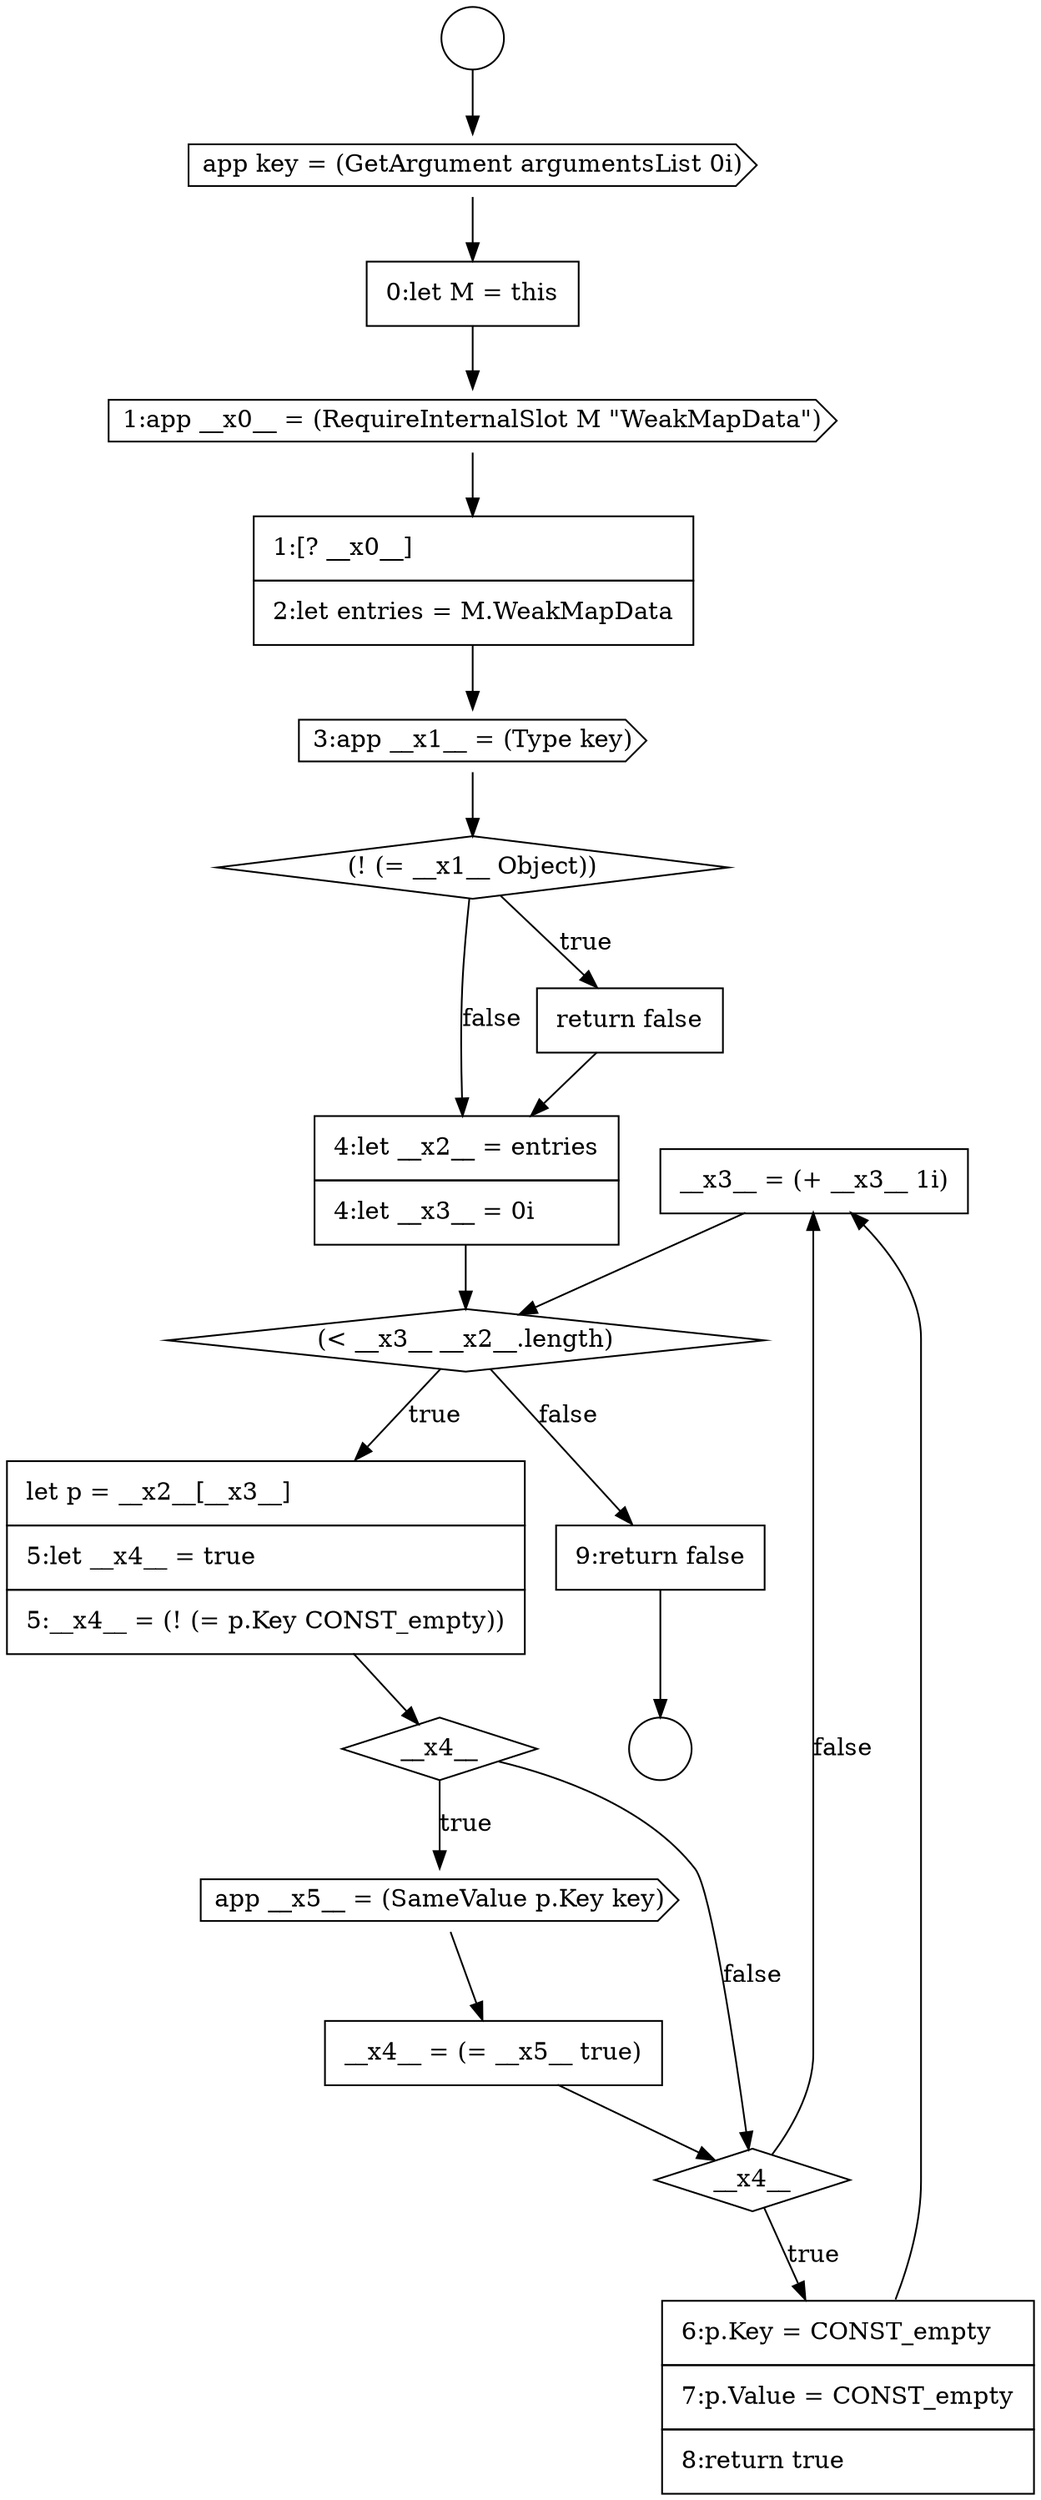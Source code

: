 digraph {
  node16836 [shape=none, margin=0, label=<<font color="black">
    <table border="0" cellborder="1" cellspacing="0" cellpadding="10">
      <tr><td align="left">__x3__ = (+ __x3__ 1i)</td></tr>
    </table>
  </font>> color="black" fillcolor="white" style=filled]
  node16830 [shape=none, margin=0, label=<<font color="black">
    <table border="0" cellborder="1" cellspacing="0" cellpadding="10">
      <tr><td align="left">let p = __x2__[__x3__]</td></tr>
      <tr><td align="left">5:let __x4__ = true</td></tr>
      <tr><td align="left">5:__x4__ = (! (= p.Key CONST_empty))</td></tr>
    </table>
  </font>> color="black" fillcolor="white" style=filled]
  node16821 [shape=cds, label=<<font color="black">app key = (GetArgument argumentsList 0i)</font>> color="black" fillcolor="white" style=filled]
  node16826 [shape=diamond, label=<<font color="black">(! (= __x1__ Object))</font>> color="black" fillcolor="white" style=filled]
  node16829 [shape=diamond, label=<<font color="black">(&lt; __x3__ __x2__.length)</font>> color="black" fillcolor="white" style=filled]
  node16833 [shape=none, margin=0, label=<<font color="black">
    <table border="0" cellborder="1" cellspacing="0" cellpadding="10">
      <tr><td align="left">__x4__ = (= __x5__ true)</td></tr>
    </table>
  </font>> color="black" fillcolor="white" style=filled]
  node16832 [shape=cds, label=<<font color="black">app __x5__ = (SameValue p.Key key)</font>> color="black" fillcolor="white" style=filled]
  node16825 [shape=cds, label=<<font color="black">3:app __x1__ = (Type key)</font>> color="black" fillcolor="white" style=filled]
  node16823 [shape=cds, label=<<font color="black">1:app __x0__ = (RequireInternalSlot M &quot;WeakMapData&quot;)</font>> color="black" fillcolor="white" style=filled]
  node16831 [shape=diamond, label=<<font color="black">__x4__</font>> color="black" fillcolor="white" style=filled]
  node16828 [shape=none, margin=0, label=<<font color="black">
    <table border="0" cellborder="1" cellspacing="0" cellpadding="10">
      <tr><td align="left">4:let __x2__ = entries</td></tr>
      <tr><td align="left">4:let __x3__ = 0i</td></tr>
    </table>
  </font>> color="black" fillcolor="white" style=filled]
  node16824 [shape=none, margin=0, label=<<font color="black">
    <table border="0" cellborder="1" cellspacing="0" cellpadding="10">
      <tr><td align="left">1:[? __x0__]</td></tr>
      <tr><td align="left">2:let entries = M.WeakMapData</td></tr>
    </table>
  </font>> color="black" fillcolor="white" style=filled]
  node16827 [shape=none, margin=0, label=<<font color="black">
    <table border="0" cellborder="1" cellspacing="0" cellpadding="10">
      <tr><td align="left">return false</td></tr>
    </table>
  </font>> color="black" fillcolor="white" style=filled]
  node16822 [shape=none, margin=0, label=<<font color="black">
    <table border="0" cellborder="1" cellspacing="0" cellpadding="10">
      <tr><td align="left">0:let M = this</td></tr>
    </table>
  </font>> color="black" fillcolor="white" style=filled]
  node16837 [shape=none, margin=0, label=<<font color="black">
    <table border="0" cellborder="1" cellspacing="0" cellpadding="10">
      <tr><td align="left">9:return false</td></tr>
    </table>
  </font>> color="black" fillcolor="white" style=filled]
  node16819 [shape=circle label=" " color="black" fillcolor="white" style=filled]
  node16834 [shape=diamond, label=<<font color="black">__x4__</font>> color="black" fillcolor="white" style=filled]
  node16820 [shape=circle label=" " color="black" fillcolor="white" style=filled]
  node16835 [shape=none, margin=0, label=<<font color="black">
    <table border="0" cellborder="1" cellspacing="0" cellpadding="10">
      <tr><td align="left">6:p.Key = CONST_empty</td></tr>
      <tr><td align="left">7:p.Value = CONST_empty</td></tr>
      <tr><td align="left">8:return true</td></tr>
    </table>
  </font>> color="black" fillcolor="white" style=filled]
  node16826 -> node16827 [label=<<font color="black">true</font>> color="black"]
  node16826 -> node16828 [label=<<font color="black">false</font>> color="black"]
  node16827 -> node16828 [ color="black"]
  node16821 -> node16822 [ color="black"]
  node16829 -> node16830 [label=<<font color="black">true</font>> color="black"]
  node16829 -> node16837 [label=<<font color="black">false</font>> color="black"]
  node16823 -> node16824 [ color="black"]
  node16837 -> node16820 [ color="black"]
  node16835 -> node16836 [ color="black"]
  node16831 -> node16832 [label=<<font color="black">true</font>> color="black"]
  node16831 -> node16834 [label=<<font color="black">false</font>> color="black"]
  node16825 -> node16826 [ color="black"]
  node16834 -> node16835 [label=<<font color="black">true</font>> color="black"]
  node16834 -> node16836 [label=<<font color="black">false</font>> color="black"]
  node16833 -> node16834 [ color="black"]
  node16832 -> node16833 [ color="black"]
  node16828 -> node16829 [ color="black"]
  node16824 -> node16825 [ color="black"]
  node16822 -> node16823 [ color="black"]
  node16830 -> node16831 [ color="black"]
  node16836 -> node16829 [ color="black"]
  node16819 -> node16821 [ color="black"]
}
